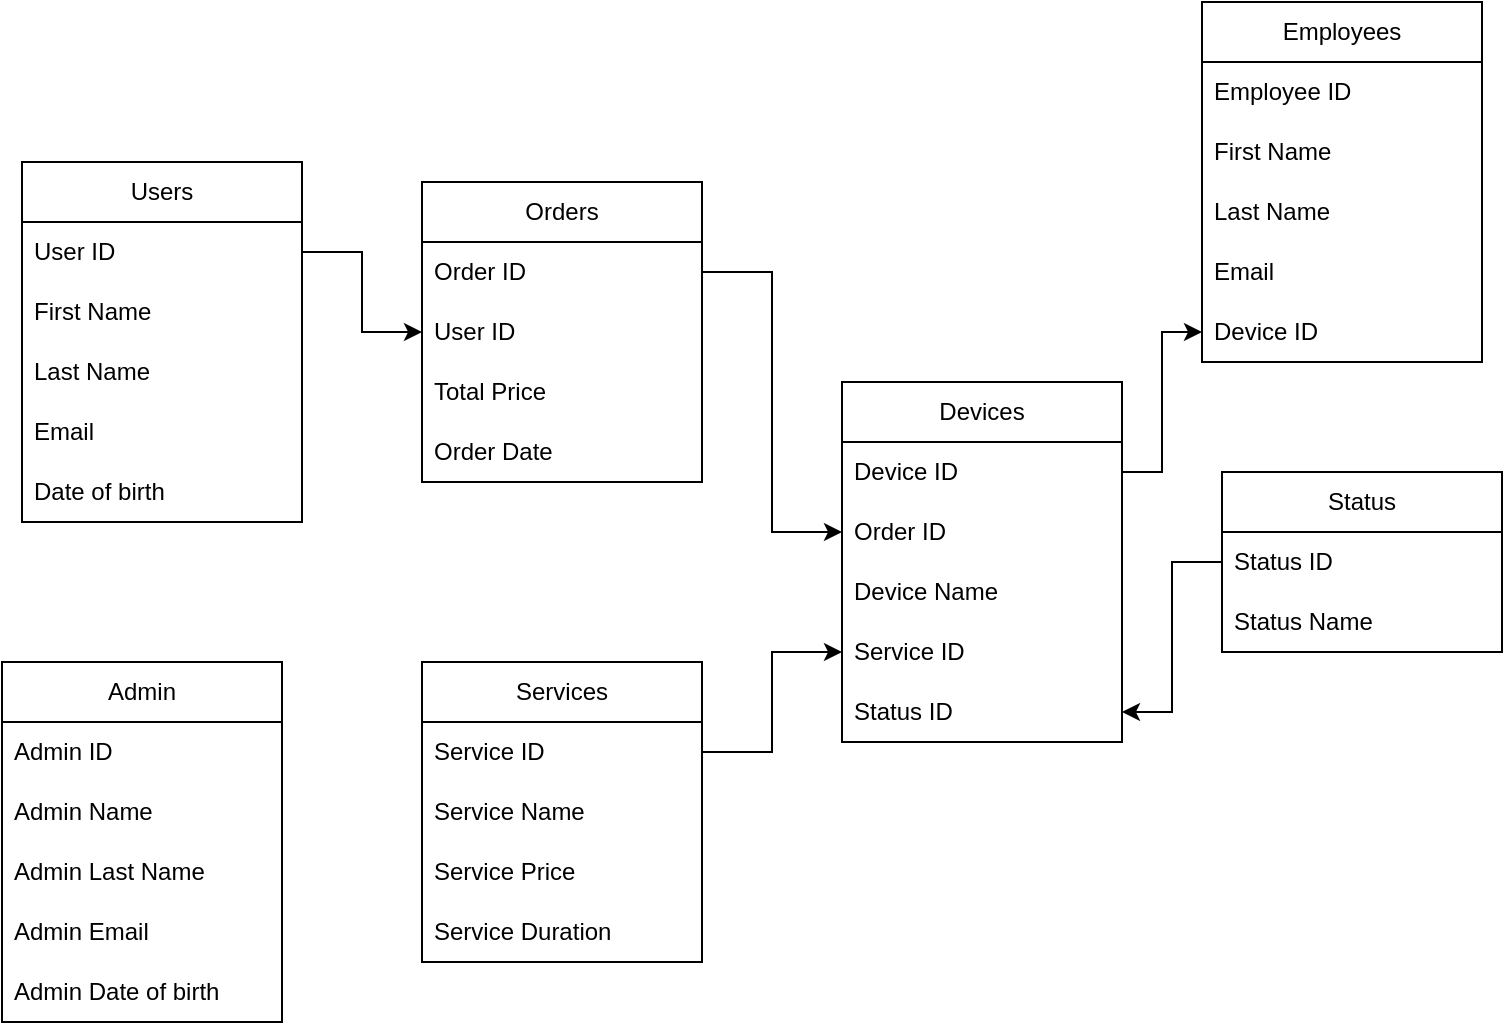 <mxfile version="21.2.2" type="device">
  <diagram id="R2lEEEUBdFMjLlhIrx00" name="Page-1">
    <mxGraphModel dx="1518" dy="1736" grid="1" gridSize="10" guides="1" tooltips="1" connect="1" arrows="1" fold="1" page="1" pageScale="1" pageWidth="850" pageHeight="1100" math="0" shadow="0" extFonts="Permanent Marker^https://fonts.googleapis.com/css?family=Permanent+Marker">
      <root>
        <mxCell id="0" />
        <mxCell id="1" parent="0" />
        <mxCell id="2-qyeruA_aBqaG-C2SDs-2" value="Users" style="swimlane;fontStyle=0;childLayout=stackLayout;horizontal=1;startSize=30;horizontalStack=0;resizeParent=1;resizeParentMax=0;resizeLast=0;collapsible=1;marginBottom=0;whiteSpace=wrap;html=1;" parent="1" vertex="1">
          <mxGeometry x="110" y="-750" width="140" height="180" as="geometry" />
        </mxCell>
        <mxCell id="2-qyeruA_aBqaG-C2SDs-26" value="User ID" style="text;strokeColor=none;fillColor=none;align=left;verticalAlign=middle;spacingLeft=4;spacingRight=4;overflow=hidden;points=[[0,0.5],[1,0.5]];portConstraint=eastwest;rotatable=0;whiteSpace=wrap;html=1;" parent="2-qyeruA_aBqaG-C2SDs-2" vertex="1">
          <mxGeometry y="30" width="140" height="30" as="geometry" />
        </mxCell>
        <mxCell id="2-qyeruA_aBqaG-C2SDs-3" value="First Name" style="text;strokeColor=none;fillColor=none;align=left;verticalAlign=middle;spacingLeft=4;spacingRight=4;overflow=hidden;points=[[0,0.5],[1,0.5]];portConstraint=eastwest;rotatable=0;whiteSpace=wrap;html=1;" parent="2-qyeruA_aBqaG-C2SDs-2" vertex="1">
          <mxGeometry y="60" width="140" height="30" as="geometry" />
        </mxCell>
        <mxCell id="2-qyeruA_aBqaG-C2SDs-4" value="Last Name" style="text;strokeColor=none;fillColor=none;align=left;verticalAlign=middle;spacingLeft=4;spacingRight=4;overflow=hidden;points=[[0,0.5],[1,0.5]];portConstraint=eastwest;rotatable=0;whiteSpace=wrap;html=1;" parent="2-qyeruA_aBqaG-C2SDs-2" vertex="1">
          <mxGeometry y="90" width="140" height="30" as="geometry" />
        </mxCell>
        <mxCell id="2-qyeruA_aBqaG-C2SDs-5" value="Email" style="text;strokeColor=none;fillColor=none;align=left;verticalAlign=middle;spacingLeft=4;spacingRight=4;overflow=hidden;points=[[0,0.5],[1,0.5]];portConstraint=eastwest;rotatable=0;whiteSpace=wrap;html=1;" parent="2-qyeruA_aBqaG-C2SDs-2" vertex="1">
          <mxGeometry y="120" width="140" height="30" as="geometry" />
        </mxCell>
        <mxCell id="2-qyeruA_aBqaG-C2SDs-18" value="Date of birth" style="text;strokeColor=none;fillColor=none;align=left;verticalAlign=middle;spacingLeft=4;spacingRight=4;overflow=hidden;points=[[0,0.5],[1,0.5]];portConstraint=eastwest;rotatable=0;whiteSpace=wrap;html=1;" parent="2-qyeruA_aBqaG-C2SDs-2" vertex="1">
          <mxGeometry y="150" width="140" height="30" as="geometry" />
        </mxCell>
        <mxCell id="2-qyeruA_aBqaG-C2SDs-6" value="Services" style="swimlane;fontStyle=0;childLayout=stackLayout;horizontal=1;startSize=30;horizontalStack=0;resizeParent=1;resizeParentMax=0;resizeLast=0;collapsible=1;marginBottom=0;whiteSpace=wrap;html=1;" parent="1" vertex="1">
          <mxGeometry x="310" y="-500" width="140" height="150" as="geometry" />
        </mxCell>
        <mxCell id="2-qyeruA_aBqaG-C2SDs-7" value="Service ID" style="text;strokeColor=none;fillColor=none;align=left;verticalAlign=middle;spacingLeft=4;spacingRight=4;overflow=hidden;points=[[0,0.5],[1,0.5]];portConstraint=eastwest;rotatable=0;whiteSpace=wrap;html=1;" parent="2-qyeruA_aBqaG-C2SDs-6" vertex="1">
          <mxGeometry y="30" width="140" height="30" as="geometry" />
        </mxCell>
        <mxCell id="2-qyeruA_aBqaG-C2SDs-8" value="Service Name" style="text;strokeColor=none;fillColor=none;align=left;verticalAlign=middle;spacingLeft=4;spacingRight=4;overflow=hidden;points=[[0,0.5],[1,0.5]];portConstraint=eastwest;rotatable=0;whiteSpace=wrap;html=1;" parent="2-qyeruA_aBqaG-C2SDs-6" vertex="1">
          <mxGeometry y="60" width="140" height="30" as="geometry" />
        </mxCell>
        <mxCell id="2-qyeruA_aBqaG-C2SDs-9" value="Service Price" style="text;strokeColor=none;fillColor=none;align=left;verticalAlign=middle;spacingLeft=4;spacingRight=4;overflow=hidden;points=[[0,0.5],[1,0.5]];portConstraint=eastwest;rotatable=0;whiteSpace=wrap;html=1;" parent="2-qyeruA_aBqaG-C2SDs-6" vertex="1">
          <mxGeometry y="90" width="140" height="30" as="geometry" />
        </mxCell>
        <mxCell id="2-qyeruA_aBqaG-C2SDs-34" value="Service Duration" style="text;strokeColor=none;fillColor=none;align=left;verticalAlign=middle;spacingLeft=4;spacingRight=4;overflow=hidden;points=[[0,0.5],[1,0.5]];portConstraint=eastwest;rotatable=0;whiteSpace=wrap;html=1;" parent="2-qyeruA_aBqaG-C2SDs-6" vertex="1">
          <mxGeometry y="120" width="140" height="30" as="geometry" />
        </mxCell>
        <mxCell id="2-qyeruA_aBqaG-C2SDs-10" value="Orders" style="swimlane;fontStyle=0;childLayout=stackLayout;horizontal=1;startSize=30;horizontalStack=0;resizeParent=1;resizeParentMax=0;resizeLast=0;collapsible=1;marginBottom=0;whiteSpace=wrap;html=1;" parent="1" vertex="1">
          <mxGeometry x="310" y="-740" width="140" height="150" as="geometry" />
        </mxCell>
        <mxCell id="2-qyeruA_aBqaG-C2SDs-11" value="Order ID" style="text;strokeColor=none;fillColor=none;align=left;verticalAlign=middle;spacingLeft=4;spacingRight=4;overflow=hidden;points=[[0,0.5],[1,0.5]];portConstraint=eastwest;rotatable=0;whiteSpace=wrap;html=1;" parent="2-qyeruA_aBqaG-C2SDs-10" vertex="1">
          <mxGeometry y="30" width="140" height="30" as="geometry" />
        </mxCell>
        <mxCell id="2-qyeruA_aBqaG-C2SDs-12" value="User ID" style="text;strokeColor=none;fillColor=none;align=left;verticalAlign=middle;spacingLeft=4;spacingRight=4;overflow=hidden;points=[[0,0.5],[1,0.5]];portConstraint=eastwest;rotatable=0;whiteSpace=wrap;html=1;" parent="2-qyeruA_aBqaG-C2SDs-10" vertex="1">
          <mxGeometry y="60" width="140" height="30" as="geometry" />
        </mxCell>
        <mxCell id="2-qyeruA_aBqaG-C2SDs-13" value="Total Price" style="text;strokeColor=none;fillColor=none;align=left;verticalAlign=middle;spacingLeft=4;spacingRight=4;overflow=hidden;points=[[0,0.5],[1,0.5]];portConstraint=eastwest;rotatable=0;whiteSpace=wrap;html=1;" parent="2-qyeruA_aBqaG-C2SDs-10" vertex="1">
          <mxGeometry y="90" width="140" height="30" as="geometry" />
        </mxCell>
        <mxCell id="2-qyeruA_aBqaG-C2SDs-32" value="Order Date" style="text;strokeColor=none;fillColor=none;align=left;verticalAlign=middle;spacingLeft=4;spacingRight=4;overflow=hidden;points=[[0,0.5],[1,0.5]];portConstraint=eastwest;rotatable=0;whiteSpace=wrap;html=1;" parent="2-qyeruA_aBqaG-C2SDs-10" vertex="1">
          <mxGeometry y="120" width="140" height="30" as="geometry" />
        </mxCell>
        <mxCell id="2-qyeruA_aBqaG-C2SDs-14" value="Devices" style="swimlane;fontStyle=0;childLayout=stackLayout;horizontal=1;startSize=30;horizontalStack=0;resizeParent=1;resizeParentMax=0;resizeLast=0;collapsible=1;marginBottom=0;whiteSpace=wrap;html=1;" parent="1" vertex="1">
          <mxGeometry x="520" y="-640" width="140" height="180" as="geometry" />
        </mxCell>
        <mxCell id="2-qyeruA_aBqaG-C2SDs-15" value="Device ID" style="text;strokeColor=none;fillColor=none;align=left;verticalAlign=middle;spacingLeft=4;spacingRight=4;overflow=hidden;points=[[0,0.5],[1,0.5]];portConstraint=eastwest;rotatable=0;whiteSpace=wrap;html=1;" parent="2-qyeruA_aBqaG-C2SDs-14" vertex="1">
          <mxGeometry y="30" width="140" height="30" as="geometry" />
        </mxCell>
        <mxCell id="2-qyeruA_aBqaG-C2SDs-33" value="Order ID" style="text;strokeColor=none;fillColor=none;align=left;verticalAlign=middle;spacingLeft=4;spacingRight=4;overflow=hidden;points=[[0,0.5],[1,0.5]];portConstraint=eastwest;rotatable=0;whiteSpace=wrap;html=1;" parent="2-qyeruA_aBqaG-C2SDs-14" vertex="1">
          <mxGeometry y="60" width="140" height="30" as="geometry" />
        </mxCell>
        <mxCell id="7Mngbce1DuMw5HhqrPOI-10" value="Device Name" style="text;strokeColor=none;fillColor=none;align=left;verticalAlign=middle;spacingLeft=4;spacingRight=4;overflow=hidden;points=[[0,0.5],[1,0.5]];portConstraint=eastwest;rotatable=0;whiteSpace=wrap;html=1;" vertex="1" parent="2-qyeruA_aBqaG-C2SDs-14">
          <mxGeometry y="90" width="140" height="30" as="geometry" />
        </mxCell>
        <mxCell id="2-qyeruA_aBqaG-C2SDs-16" value="Service ID" style="text;strokeColor=none;fillColor=none;align=left;verticalAlign=middle;spacingLeft=4;spacingRight=4;overflow=hidden;points=[[0,0.5],[1,0.5]];portConstraint=eastwest;rotatable=0;whiteSpace=wrap;html=1;" parent="2-qyeruA_aBqaG-C2SDs-14" vertex="1">
          <mxGeometry y="120" width="140" height="30" as="geometry" />
        </mxCell>
        <mxCell id="2-qyeruA_aBqaG-C2SDs-17" value="Status ID" style="text;strokeColor=none;fillColor=none;align=left;verticalAlign=middle;spacingLeft=4;spacingRight=4;overflow=hidden;points=[[0,0.5],[1,0.5]];portConstraint=eastwest;rotatable=0;whiteSpace=wrap;html=1;" parent="2-qyeruA_aBqaG-C2SDs-14" vertex="1">
          <mxGeometry y="150" width="140" height="30" as="geometry" />
        </mxCell>
        <mxCell id="2-qyeruA_aBqaG-C2SDs-36" value="Status" style="swimlane;fontStyle=0;childLayout=stackLayout;horizontal=1;startSize=30;horizontalStack=0;resizeParent=1;resizeParentMax=0;resizeLast=0;collapsible=1;marginBottom=0;whiteSpace=wrap;html=1;" parent="1" vertex="1">
          <mxGeometry x="710" y="-595" width="140" height="90" as="geometry" />
        </mxCell>
        <mxCell id="2-qyeruA_aBqaG-C2SDs-37" value="Status ID" style="text;strokeColor=none;fillColor=none;align=left;verticalAlign=middle;spacingLeft=4;spacingRight=4;overflow=hidden;points=[[0,0.5],[1,0.5]];portConstraint=eastwest;rotatable=0;whiteSpace=wrap;html=1;" parent="2-qyeruA_aBqaG-C2SDs-36" vertex="1">
          <mxGeometry y="30" width="140" height="30" as="geometry" />
        </mxCell>
        <mxCell id="2-qyeruA_aBqaG-C2SDs-38" value="Status Name" style="text;strokeColor=none;fillColor=none;align=left;verticalAlign=middle;spacingLeft=4;spacingRight=4;overflow=hidden;points=[[0,0.5],[1,0.5]];portConstraint=eastwest;rotatable=0;whiteSpace=wrap;html=1;" parent="2-qyeruA_aBqaG-C2SDs-36" vertex="1">
          <mxGeometry y="60" width="140" height="30" as="geometry" />
        </mxCell>
        <mxCell id="2-qyeruA_aBqaG-C2SDs-40" value="Employees" style="swimlane;fontStyle=0;childLayout=stackLayout;horizontal=1;startSize=30;horizontalStack=0;resizeParent=1;resizeParentMax=0;resizeLast=0;collapsible=1;marginBottom=0;whiteSpace=wrap;html=1;" parent="1" vertex="1">
          <mxGeometry x="700" y="-830" width="140" height="180" as="geometry" />
        </mxCell>
        <mxCell id="2-qyeruA_aBqaG-C2SDs-45" value="Employee ID" style="text;strokeColor=none;fillColor=none;align=left;verticalAlign=middle;spacingLeft=4;spacingRight=4;overflow=hidden;points=[[0,0.5],[1,0.5]];portConstraint=eastwest;rotatable=0;whiteSpace=wrap;html=1;" parent="2-qyeruA_aBqaG-C2SDs-40" vertex="1">
          <mxGeometry y="30" width="140" height="30" as="geometry" />
        </mxCell>
        <mxCell id="2-qyeruA_aBqaG-C2SDs-41" value="First Name" style="text;strokeColor=none;fillColor=none;align=left;verticalAlign=middle;spacingLeft=4;spacingRight=4;overflow=hidden;points=[[0,0.5],[1,0.5]];portConstraint=eastwest;rotatable=0;whiteSpace=wrap;html=1;" parent="2-qyeruA_aBqaG-C2SDs-40" vertex="1">
          <mxGeometry y="60" width="140" height="30" as="geometry" />
        </mxCell>
        <mxCell id="2-qyeruA_aBqaG-C2SDs-42" value="Last Name" style="text;strokeColor=none;fillColor=none;align=left;verticalAlign=middle;spacingLeft=4;spacingRight=4;overflow=hidden;points=[[0,0.5],[1,0.5]];portConstraint=eastwest;rotatable=0;whiteSpace=wrap;html=1;" parent="2-qyeruA_aBqaG-C2SDs-40" vertex="1">
          <mxGeometry y="90" width="140" height="30" as="geometry" />
        </mxCell>
        <mxCell id="2-qyeruA_aBqaG-C2SDs-43" value="Email&lt;span style=&quot;white-space: pre;&quot;&gt;	&lt;/span&gt;" style="text;strokeColor=none;fillColor=none;align=left;verticalAlign=middle;spacingLeft=4;spacingRight=4;overflow=hidden;points=[[0,0.5],[1,0.5]];portConstraint=eastwest;rotatable=0;whiteSpace=wrap;html=1;" parent="2-qyeruA_aBqaG-C2SDs-40" vertex="1">
          <mxGeometry y="120" width="140" height="30" as="geometry" />
        </mxCell>
        <mxCell id="7Mngbce1DuMw5HhqrPOI-9" value="Device ID" style="text;strokeColor=none;fillColor=none;align=left;verticalAlign=middle;spacingLeft=4;spacingRight=4;overflow=hidden;points=[[0,0.5],[1,0.5]];portConstraint=eastwest;rotatable=0;whiteSpace=wrap;html=1;" vertex="1" parent="2-qyeruA_aBqaG-C2SDs-40">
          <mxGeometry y="150" width="140" height="30" as="geometry" />
        </mxCell>
        <mxCell id="7Mngbce1DuMw5HhqrPOI-3" style="edgeStyle=orthogonalEdgeStyle;rounded=0;orthogonalLoop=1;jettySize=auto;html=1;entryX=0;entryY=0.5;entryDx=0;entryDy=0;" edge="1" parent="1" source="2-qyeruA_aBqaG-C2SDs-26" target="2-qyeruA_aBqaG-C2SDs-12">
          <mxGeometry relative="1" as="geometry" />
        </mxCell>
        <mxCell id="7Mngbce1DuMw5HhqrPOI-5" style="edgeStyle=orthogonalEdgeStyle;rounded=0;orthogonalLoop=1;jettySize=auto;html=1;" edge="1" parent="1" source="2-qyeruA_aBqaG-C2SDs-11" target="2-qyeruA_aBqaG-C2SDs-33">
          <mxGeometry relative="1" as="geometry" />
        </mxCell>
        <mxCell id="7Mngbce1DuMw5HhqrPOI-6" style="edgeStyle=orthogonalEdgeStyle;rounded=0;orthogonalLoop=1;jettySize=auto;html=1;entryX=0;entryY=0.5;entryDx=0;entryDy=0;" edge="1" parent="1" source="2-qyeruA_aBqaG-C2SDs-7" target="2-qyeruA_aBqaG-C2SDs-16">
          <mxGeometry relative="1" as="geometry" />
        </mxCell>
        <mxCell id="7Mngbce1DuMw5HhqrPOI-8" style="edgeStyle=orthogonalEdgeStyle;rounded=0;orthogonalLoop=1;jettySize=auto;html=1;entryX=1;entryY=0.5;entryDx=0;entryDy=0;" edge="1" parent="1" source="2-qyeruA_aBqaG-C2SDs-37" target="2-qyeruA_aBqaG-C2SDs-17">
          <mxGeometry relative="1" as="geometry" />
        </mxCell>
        <mxCell id="7Mngbce1DuMw5HhqrPOI-14" style="edgeStyle=orthogonalEdgeStyle;rounded=0;orthogonalLoop=1;jettySize=auto;html=1;entryX=0;entryY=0.5;entryDx=0;entryDy=0;" edge="1" parent="1" source="2-qyeruA_aBqaG-C2SDs-15" target="7Mngbce1DuMw5HhqrPOI-9">
          <mxGeometry relative="1" as="geometry" />
        </mxCell>
        <mxCell id="7Mngbce1DuMw5HhqrPOI-15" value="Admin" style="swimlane;fontStyle=0;childLayout=stackLayout;horizontal=1;startSize=30;horizontalStack=0;resizeParent=1;resizeParentMax=0;resizeLast=0;collapsible=1;marginBottom=0;whiteSpace=wrap;html=1;" vertex="1" parent="1">
          <mxGeometry x="100" y="-500" width="140" height="180" as="geometry" />
        </mxCell>
        <mxCell id="7Mngbce1DuMw5HhqrPOI-17" value="Admin ID" style="text;strokeColor=none;fillColor=none;align=left;verticalAlign=middle;spacingLeft=4;spacingRight=4;overflow=hidden;points=[[0,0.5],[1,0.5]];portConstraint=eastwest;rotatable=0;whiteSpace=wrap;html=1;" vertex="1" parent="7Mngbce1DuMw5HhqrPOI-15">
          <mxGeometry y="30" width="140" height="30" as="geometry" />
        </mxCell>
        <mxCell id="7Mngbce1DuMw5HhqrPOI-18" value="Admin Name" style="text;strokeColor=none;fillColor=none;align=left;verticalAlign=middle;spacingLeft=4;spacingRight=4;overflow=hidden;points=[[0,0.5],[1,0.5]];portConstraint=eastwest;rotatable=0;whiteSpace=wrap;html=1;" vertex="1" parent="7Mngbce1DuMw5HhqrPOI-15">
          <mxGeometry y="60" width="140" height="30" as="geometry" />
        </mxCell>
        <mxCell id="7Mngbce1DuMw5HhqrPOI-19" value="Admin Last Name" style="text;strokeColor=none;fillColor=none;align=left;verticalAlign=middle;spacingLeft=4;spacingRight=4;overflow=hidden;points=[[0,0.5],[1,0.5]];portConstraint=eastwest;rotatable=0;whiteSpace=wrap;html=1;" vertex="1" parent="7Mngbce1DuMw5HhqrPOI-15">
          <mxGeometry y="90" width="140" height="30" as="geometry" />
        </mxCell>
        <mxCell id="7Mngbce1DuMw5HhqrPOI-20" value="Admin Email" style="text;strokeColor=none;fillColor=none;align=left;verticalAlign=middle;spacingLeft=4;spacingRight=4;overflow=hidden;points=[[0,0.5],[1,0.5]];portConstraint=eastwest;rotatable=0;whiteSpace=wrap;html=1;" vertex="1" parent="7Mngbce1DuMw5HhqrPOI-15">
          <mxGeometry y="120" width="140" height="30" as="geometry" />
        </mxCell>
        <mxCell id="7Mngbce1DuMw5HhqrPOI-26" value="Admin Date of birth" style="text;strokeColor=none;fillColor=none;align=left;verticalAlign=middle;spacingLeft=4;spacingRight=4;overflow=hidden;points=[[0,0.5],[1,0.5]];portConstraint=eastwest;rotatable=0;whiteSpace=wrap;html=1;" vertex="1" parent="7Mngbce1DuMw5HhqrPOI-15">
          <mxGeometry y="150" width="140" height="30" as="geometry" />
        </mxCell>
      </root>
    </mxGraphModel>
  </diagram>
</mxfile>
